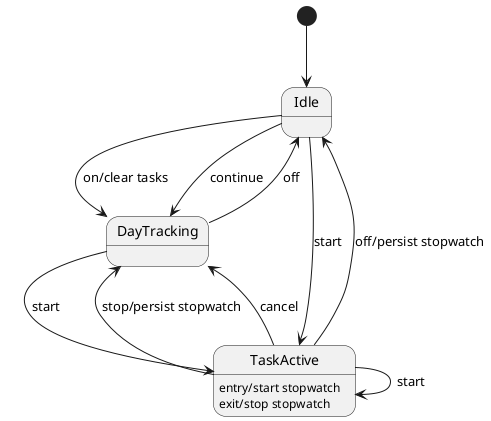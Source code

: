 @startuml
skinparam monochrome true
skinparam shadowing false

[*] --> Idle
Idle --> DayTracking : on/clear tasks
Idle --> DayTracking : continue
Idle --> TaskActive : start

DayTracking --> Idle : off
DayTracking --> TaskActive : start

TaskActive --> TaskActive : start
TaskActive --> DayTracking : stop/persist stopwatch
TaskActive --> DayTracking : cancel

TaskActive --> Idle : off/persist stopwatch

TaskActive : entry/start stopwatch
TaskActive : exit/stop stopwatch

@enduml
